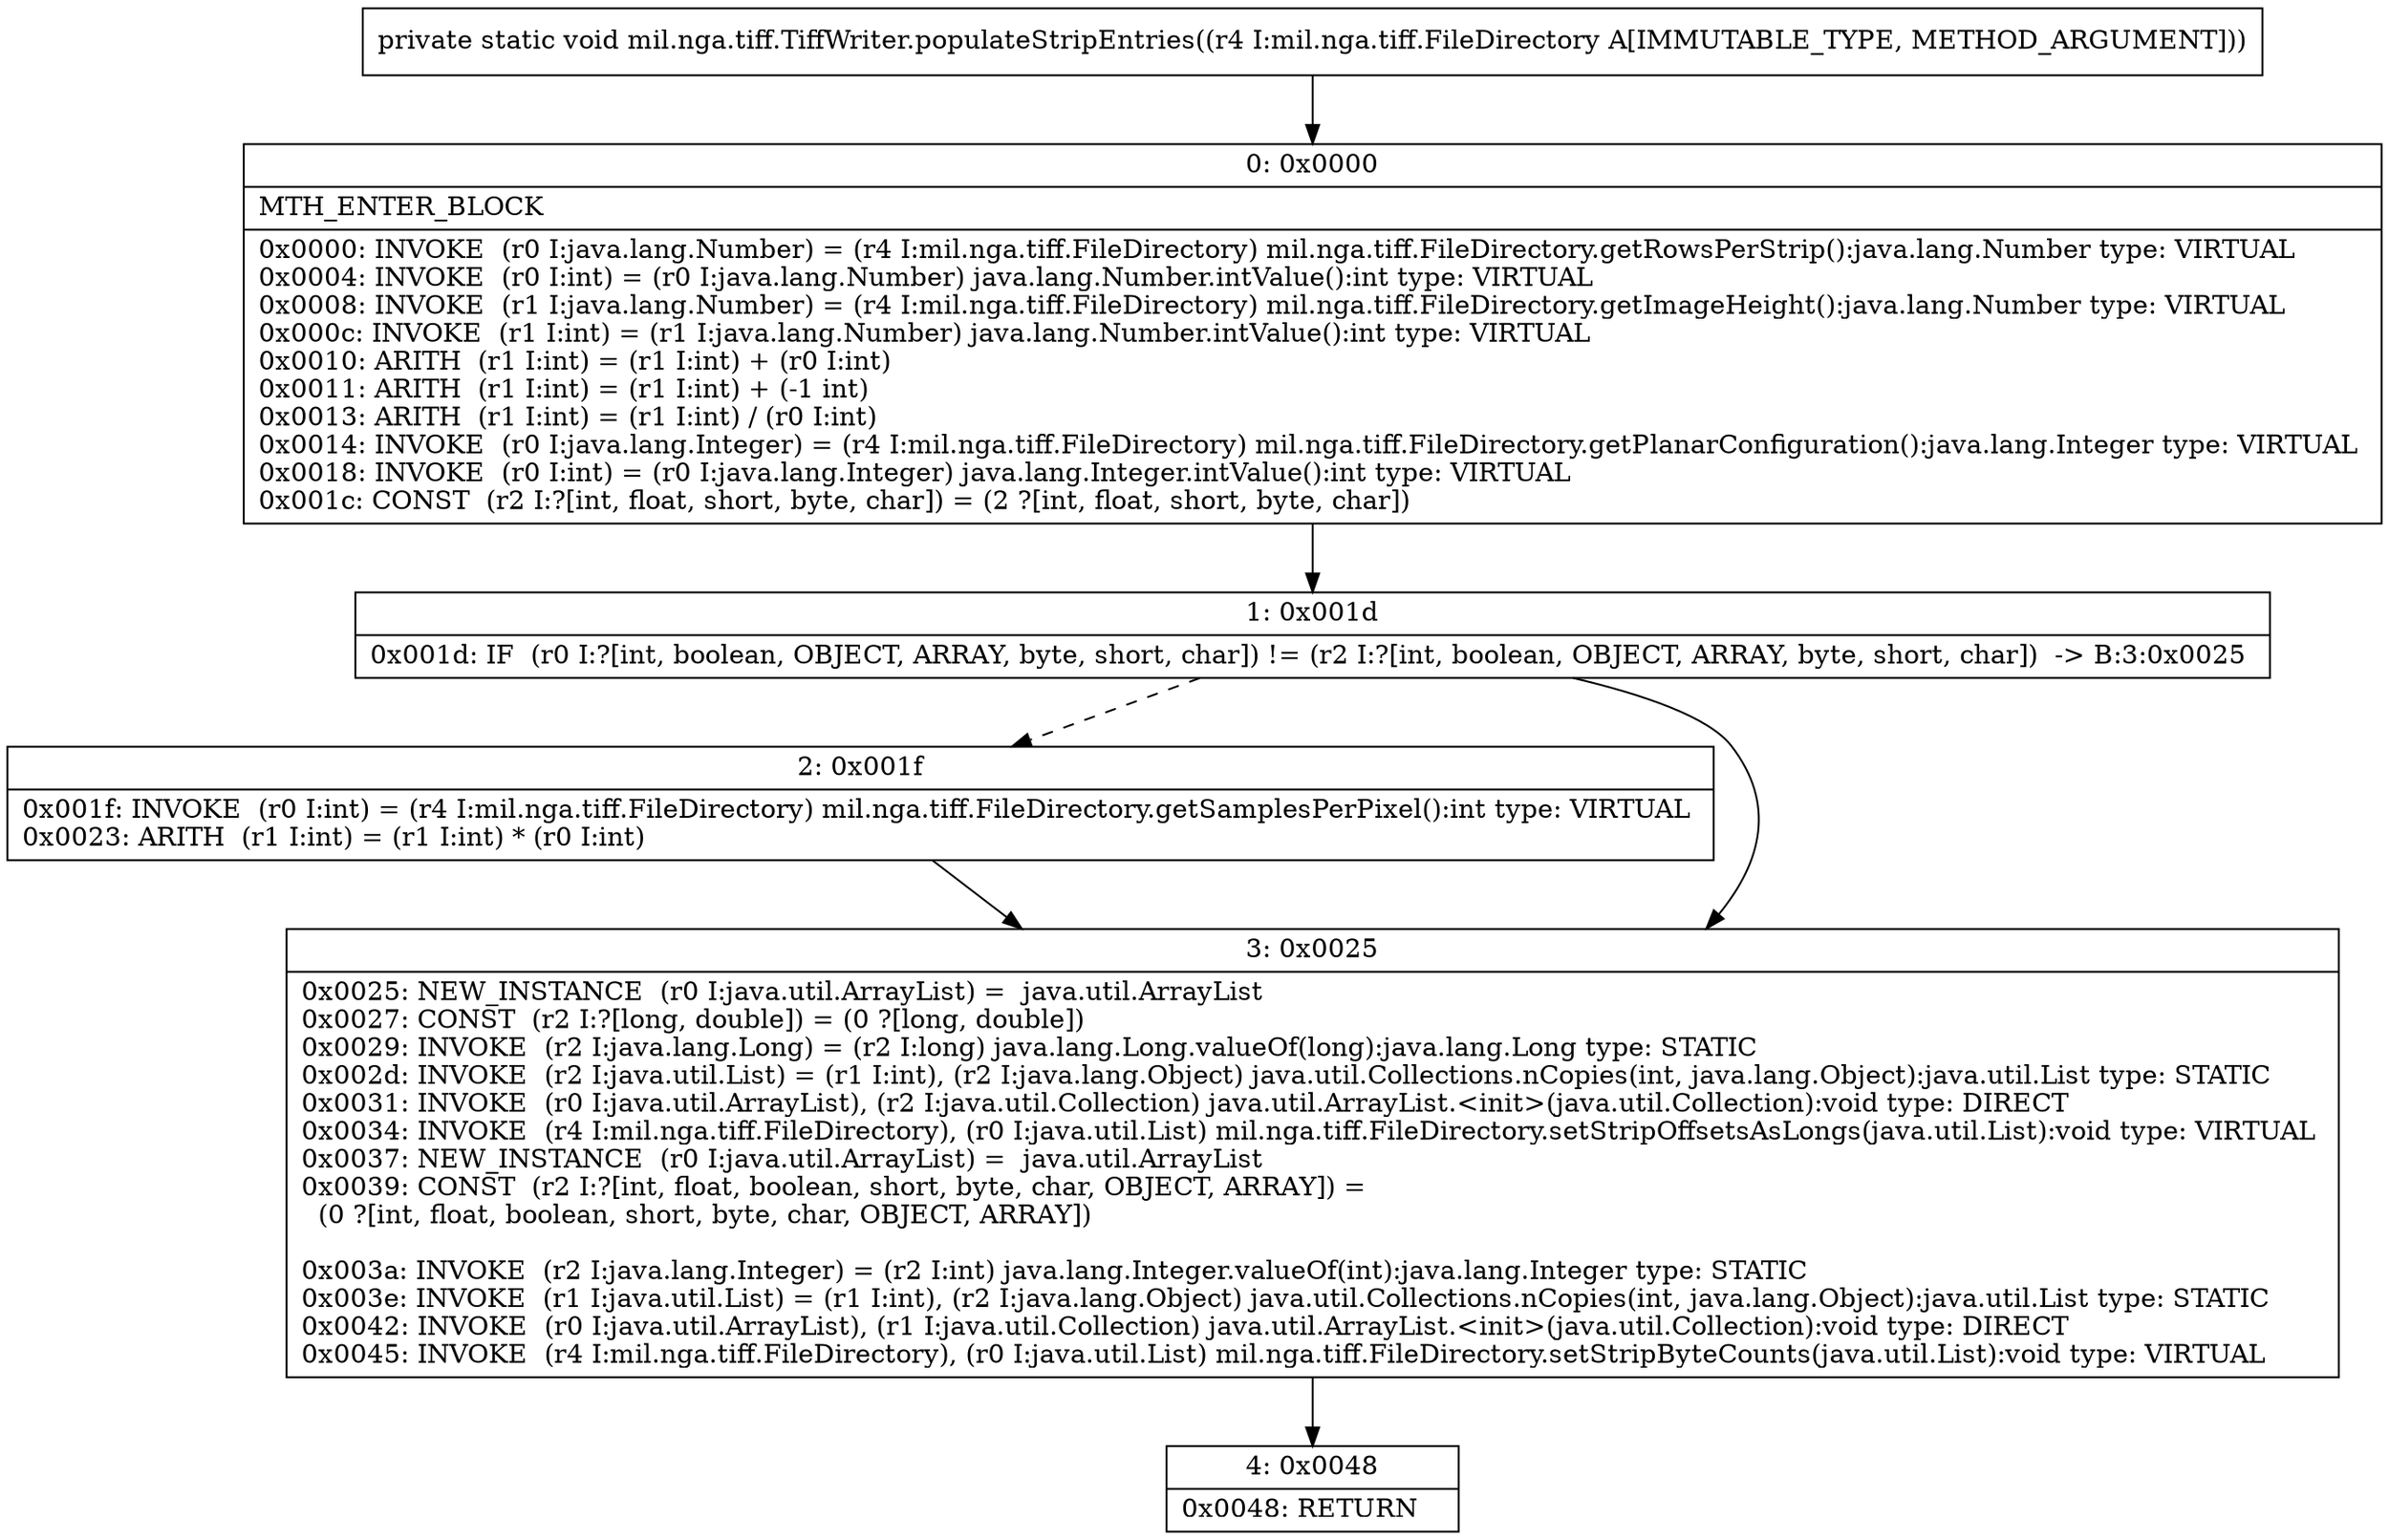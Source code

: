 digraph "CFG formil.nga.tiff.TiffWriter.populateStripEntries(Lmil\/nga\/tiff\/FileDirectory;)V" {
Node_0 [shape=record,label="{0\:\ 0x0000|MTH_ENTER_BLOCK\l|0x0000: INVOKE  (r0 I:java.lang.Number) = (r4 I:mil.nga.tiff.FileDirectory) mil.nga.tiff.FileDirectory.getRowsPerStrip():java.lang.Number type: VIRTUAL \l0x0004: INVOKE  (r0 I:int) = (r0 I:java.lang.Number) java.lang.Number.intValue():int type: VIRTUAL \l0x0008: INVOKE  (r1 I:java.lang.Number) = (r4 I:mil.nga.tiff.FileDirectory) mil.nga.tiff.FileDirectory.getImageHeight():java.lang.Number type: VIRTUAL \l0x000c: INVOKE  (r1 I:int) = (r1 I:java.lang.Number) java.lang.Number.intValue():int type: VIRTUAL \l0x0010: ARITH  (r1 I:int) = (r1 I:int) + (r0 I:int) \l0x0011: ARITH  (r1 I:int) = (r1 I:int) + (\-1 int) \l0x0013: ARITH  (r1 I:int) = (r1 I:int) \/ (r0 I:int) \l0x0014: INVOKE  (r0 I:java.lang.Integer) = (r4 I:mil.nga.tiff.FileDirectory) mil.nga.tiff.FileDirectory.getPlanarConfiguration():java.lang.Integer type: VIRTUAL \l0x0018: INVOKE  (r0 I:int) = (r0 I:java.lang.Integer) java.lang.Integer.intValue():int type: VIRTUAL \l0x001c: CONST  (r2 I:?[int, float, short, byte, char]) = (2 ?[int, float, short, byte, char]) \l}"];
Node_1 [shape=record,label="{1\:\ 0x001d|0x001d: IF  (r0 I:?[int, boolean, OBJECT, ARRAY, byte, short, char]) != (r2 I:?[int, boolean, OBJECT, ARRAY, byte, short, char])  \-\> B:3:0x0025 \l}"];
Node_2 [shape=record,label="{2\:\ 0x001f|0x001f: INVOKE  (r0 I:int) = (r4 I:mil.nga.tiff.FileDirectory) mil.nga.tiff.FileDirectory.getSamplesPerPixel():int type: VIRTUAL \l0x0023: ARITH  (r1 I:int) = (r1 I:int) * (r0 I:int) \l}"];
Node_3 [shape=record,label="{3\:\ 0x0025|0x0025: NEW_INSTANCE  (r0 I:java.util.ArrayList) =  java.util.ArrayList \l0x0027: CONST  (r2 I:?[long, double]) = (0 ?[long, double]) \l0x0029: INVOKE  (r2 I:java.lang.Long) = (r2 I:long) java.lang.Long.valueOf(long):java.lang.Long type: STATIC \l0x002d: INVOKE  (r2 I:java.util.List) = (r1 I:int), (r2 I:java.lang.Object) java.util.Collections.nCopies(int, java.lang.Object):java.util.List type: STATIC \l0x0031: INVOKE  (r0 I:java.util.ArrayList), (r2 I:java.util.Collection) java.util.ArrayList.\<init\>(java.util.Collection):void type: DIRECT \l0x0034: INVOKE  (r4 I:mil.nga.tiff.FileDirectory), (r0 I:java.util.List) mil.nga.tiff.FileDirectory.setStripOffsetsAsLongs(java.util.List):void type: VIRTUAL \l0x0037: NEW_INSTANCE  (r0 I:java.util.ArrayList) =  java.util.ArrayList \l0x0039: CONST  (r2 I:?[int, float, boolean, short, byte, char, OBJECT, ARRAY]) = \l  (0 ?[int, float, boolean, short, byte, char, OBJECT, ARRAY])\l \l0x003a: INVOKE  (r2 I:java.lang.Integer) = (r2 I:int) java.lang.Integer.valueOf(int):java.lang.Integer type: STATIC \l0x003e: INVOKE  (r1 I:java.util.List) = (r1 I:int), (r2 I:java.lang.Object) java.util.Collections.nCopies(int, java.lang.Object):java.util.List type: STATIC \l0x0042: INVOKE  (r0 I:java.util.ArrayList), (r1 I:java.util.Collection) java.util.ArrayList.\<init\>(java.util.Collection):void type: DIRECT \l0x0045: INVOKE  (r4 I:mil.nga.tiff.FileDirectory), (r0 I:java.util.List) mil.nga.tiff.FileDirectory.setStripByteCounts(java.util.List):void type: VIRTUAL \l}"];
Node_4 [shape=record,label="{4\:\ 0x0048|0x0048: RETURN   \l}"];
MethodNode[shape=record,label="{private static void mil.nga.tiff.TiffWriter.populateStripEntries((r4 I:mil.nga.tiff.FileDirectory A[IMMUTABLE_TYPE, METHOD_ARGUMENT])) }"];
MethodNode -> Node_0;
Node_0 -> Node_1;
Node_1 -> Node_2[style=dashed];
Node_1 -> Node_3;
Node_2 -> Node_3;
Node_3 -> Node_4;
}

